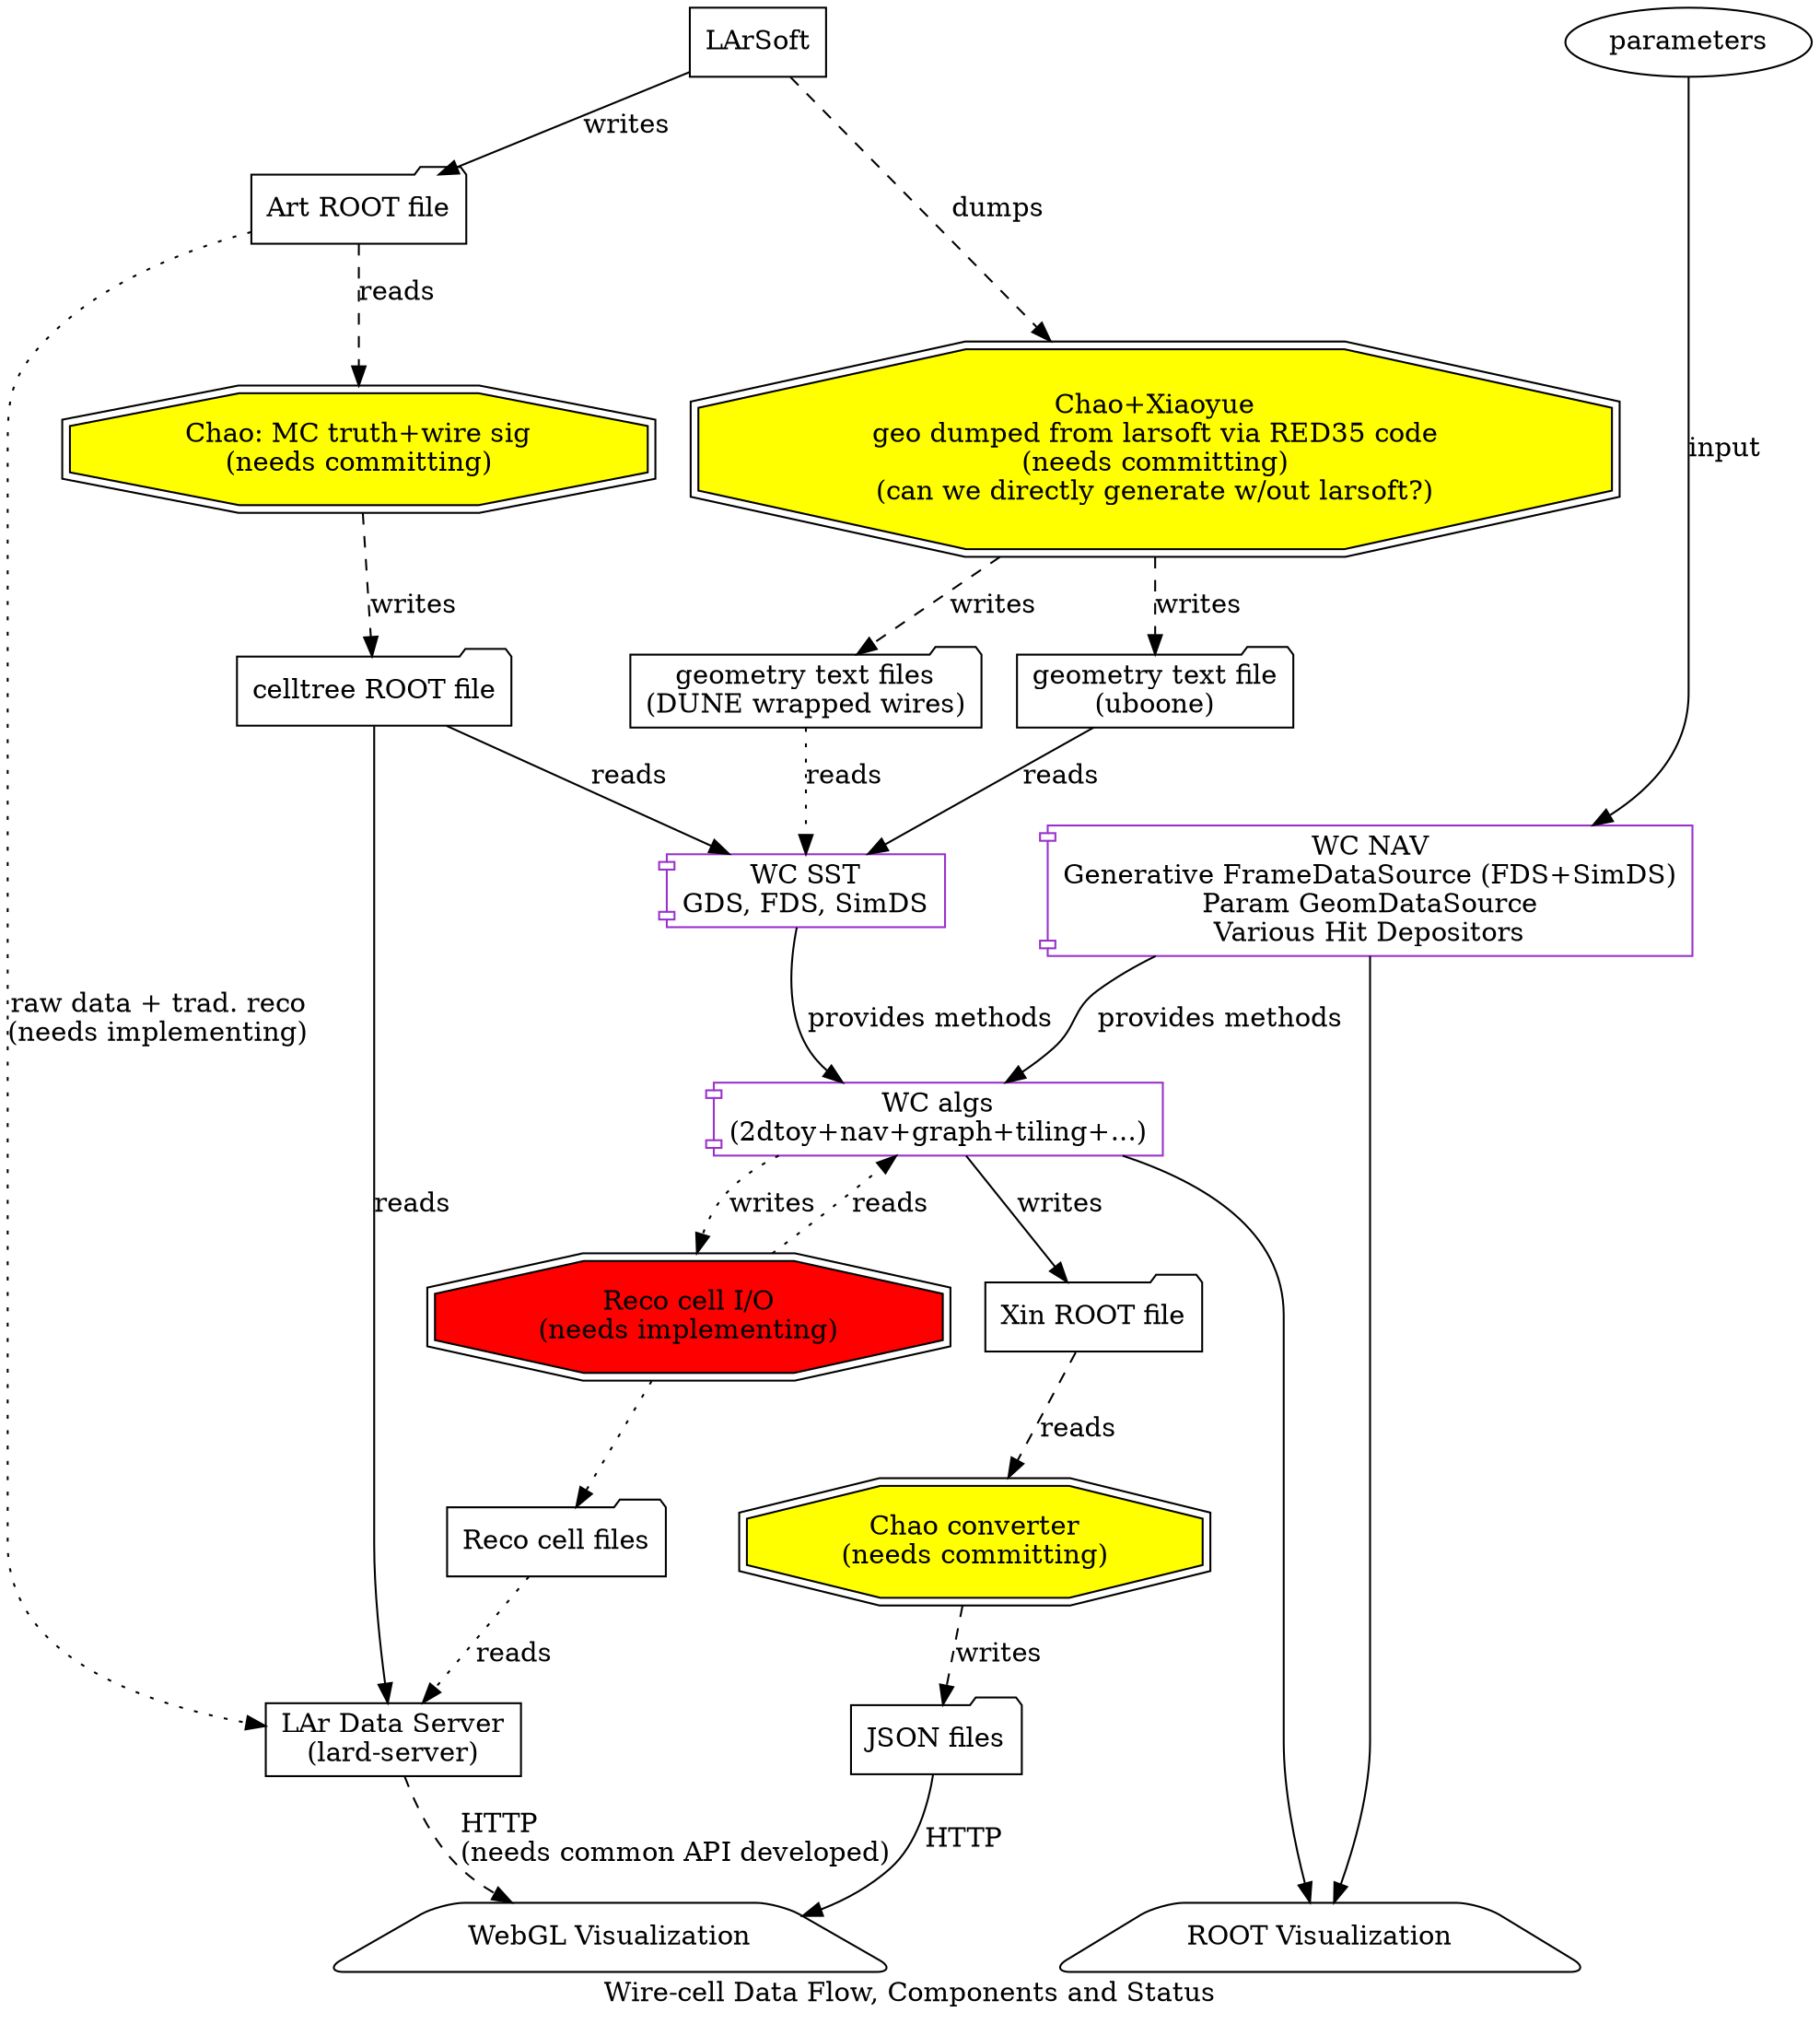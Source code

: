 digraph "G" {
	label="Wire-cell Data Flow, Components and Status";

	larsoft[shape=box,label="LArSoft"];
	larfile[shape=folder, label="Art ROOT file"];
	lardata[fillcolor=yellow,style=filled,shape=doubleoctagon,label="Chao: MC truth+wire sig\n(needs committing)"];
	largeom[fillcolor=yellow,style=filled,shape=doubleoctagon,label="Chao+Xiaoyue\ngeo dumped from larsoft via RED35 code\n(needs committing)\n(can we directly generate w/out larsoft?)"];
	celltree[shape=folder, label="celltree ROOT file"];
	geomfile_ub[shape=folder, label="geometry text file\n(uboone)"];
	geomfile_dune[shape=folder, label="geometry text files\n(DUNE wrapped wires)"];
	sst[color=darkorchid,shape=component,label="WC SST\nGDS, FDS, SimDS"];
	params[shape=ellipse,label="parameters"];
	
	nav[color=darkorchid,shape=component,label="WC NAV\nGenerative FrameDataSource (FDS+SimDS)\nParam GeomDataSource\nVarious Hit Depositors"];
	algs[color=darkorchid,shape=component,label="WC algs\n(2dtoy+nav+graph+tiling+...)"];

	xinfile[shape=folder,label="Xin ROOT file"];
	

	cellio[style=filled,fillcolor=red,shape=doubleoctagon,label="Reco cell I/O\n(needs implementing)"];
	cellfile[shape=folder,label="Reco cell files"];

	root2json[fillcolor=yellow,style=filled,shape=doubleoctagon,label="Chao converter\n(needs committing)"];
	json[shape=folder,label="JSON files"];
	
	lard[shape=box,label="LAr Data Server\n(lard-server)"];
	disp[style=rounded,shape=trapezium,label="WebGL Visualization"];
	rootvis[style=rounded,shape=trapezium,label="ROOT Visualization"];

	{rank=same; larsoft; params}

	{rank=same; disp; rootvis}

	larsoft->larfile[label="writes"];
	larfile->lardata[style="dashed",label="reads"];
	lardata->celltree[style="dashed",label="writes"];
	largeom->geomfile_ub[style=dashed,label="writes"];
	larsoft->largeom[style=dashed,label="dumps"];
	largeom->geomfile_dune[style=dashed,label="writes"];

	celltree->sst[label="reads"];
	geomfile_ub->sst[label="reads"];
	geomfile_dune->sst[style="dotted",label="reads"];
	sst->algs[label="provides methods"];

	params->nav[label="input"];
	nav->algs[label="provides methods"];
	nav->rootvis;

	algs->cellio[style="dotted",label="writes"];
	cellio->algs[style="dotted",label="reads"];
	cellio->cellfile[style="dotted"];
	cellfile->lard[style="dotted",label="reads"];

	lard->disp[style=dashed, label="HTTP\l(needs common API developed)"];
	celltree->lard[label="reads"];
	larfile->lard[style=dotted, label="raw data + trad. reco\n(needs implementing)"];

	algs->xinfile[label="writes"];
	
	xinfile->root2json[style=dashed,label="reads"];
	root2json->json[style=dashed,label="writes"];
	json->disp[label="HTTP"];

	algs->rootvis;
}